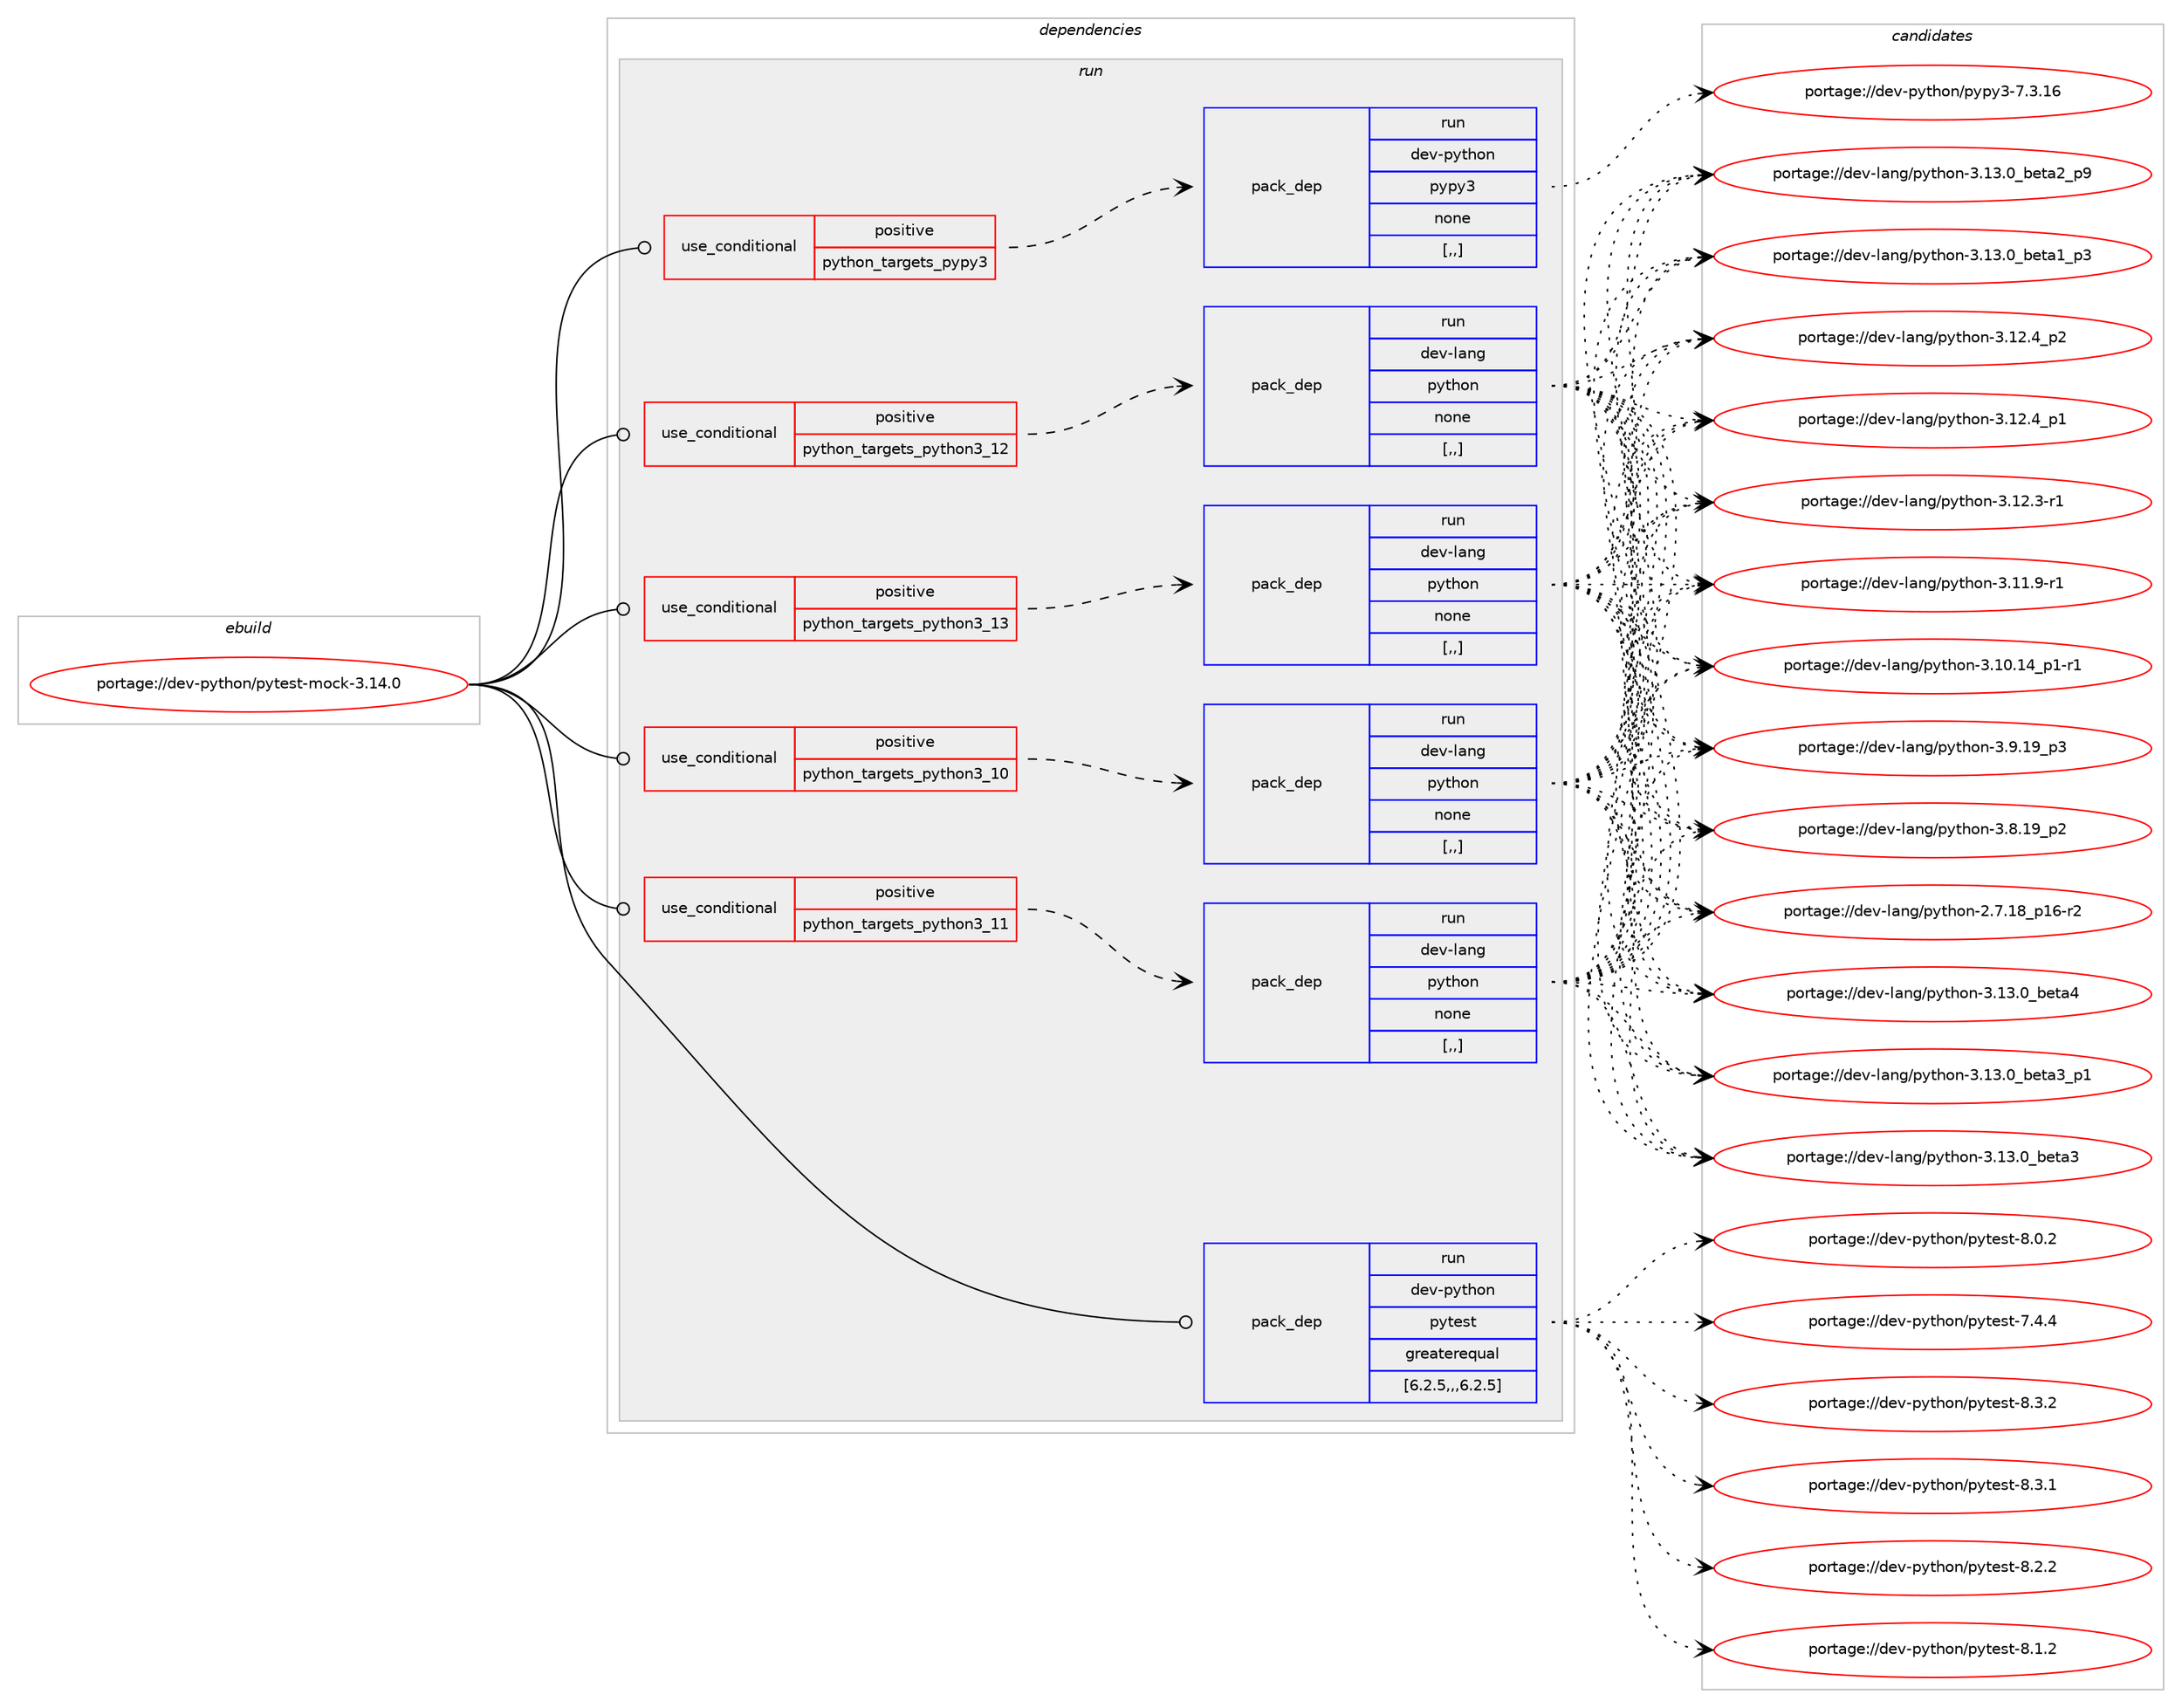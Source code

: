 digraph prolog {

# *************
# Graph options
# *************

newrank=true;
concentrate=true;
compound=true;
graph [rankdir=LR,fontname=Helvetica,fontsize=10,ranksep=1.5];#, ranksep=2.5, nodesep=0.2];
edge  [arrowhead=vee];
node  [fontname=Helvetica,fontsize=10];

# **********
# The ebuild
# **********

subgraph cluster_leftcol {
color=gray;
label=<<i>ebuild</i>>;
id [label="portage://dev-python/pytest-mock-3.14.0", color=red, width=4, href="../dev-python/pytest-mock-3.14.0.svg"];
}

# ****************
# The dependencies
# ****************

subgraph cluster_midcol {
color=gray;
label=<<i>dependencies</i>>;
subgraph cluster_compile {
fillcolor="#eeeeee";
style=filled;
label=<<i>compile</i>>;
}
subgraph cluster_compileandrun {
fillcolor="#eeeeee";
style=filled;
label=<<i>compile and run</i>>;
}
subgraph cluster_run {
fillcolor="#eeeeee";
style=filled;
label=<<i>run</i>>;
subgraph cond38033 {
dependency159455 [label=<<TABLE BORDER="0" CELLBORDER="1" CELLSPACING="0" CELLPADDING="4"><TR><TD ROWSPAN="3" CELLPADDING="10">use_conditional</TD></TR><TR><TD>positive</TD></TR><TR><TD>python_targets_pypy3</TD></TR></TABLE>>, shape=none, color=red];
subgraph pack120153 {
dependency159456 [label=<<TABLE BORDER="0" CELLBORDER="1" CELLSPACING="0" CELLPADDING="4" WIDTH="220"><TR><TD ROWSPAN="6" CELLPADDING="30">pack_dep</TD></TR><TR><TD WIDTH="110">run</TD></TR><TR><TD>dev-python</TD></TR><TR><TD>pypy3</TD></TR><TR><TD>none</TD></TR><TR><TD>[,,]</TD></TR></TABLE>>, shape=none, color=blue];
}
dependency159455:e -> dependency159456:w [weight=20,style="dashed",arrowhead="vee"];
}
id:e -> dependency159455:w [weight=20,style="solid",arrowhead="odot"];
subgraph cond38034 {
dependency159457 [label=<<TABLE BORDER="0" CELLBORDER="1" CELLSPACING="0" CELLPADDING="4"><TR><TD ROWSPAN="3" CELLPADDING="10">use_conditional</TD></TR><TR><TD>positive</TD></TR><TR><TD>python_targets_python3_10</TD></TR></TABLE>>, shape=none, color=red];
subgraph pack120154 {
dependency159458 [label=<<TABLE BORDER="0" CELLBORDER="1" CELLSPACING="0" CELLPADDING="4" WIDTH="220"><TR><TD ROWSPAN="6" CELLPADDING="30">pack_dep</TD></TR><TR><TD WIDTH="110">run</TD></TR><TR><TD>dev-lang</TD></TR><TR><TD>python</TD></TR><TR><TD>none</TD></TR><TR><TD>[,,]</TD></TR></TABLE>>, shape=none, color=blue];
}
dependency159457:e -> dependency159458:w [weight=20,style="dashed",arrowhead="vee"];
}
id:e -> dependency159457:w [weight=20,style="solid",arrowhead="odot"];
subgraph cond38035 {
dependency159459 [label=<<TABLE BORDER="0" CELLBORDER="1" CELLSPACING="0" CELLPADDING="4"><TR><TD ROWSPAN="3" CELLPADDING="10">use_conditional</TD></TR><TR><TD>positive</TD></TR><TR><TD>python_targets_python3_11</TD></TR></TABLE>>, shape=none, color=red];
subgraph pack120155 {
dependency159460 [label=<<TABLE BORDER="0" CELLBORDER="1" CELLSPACING="0" CELLPADDING="4" WIDTH="220"><TR><TD ROWSPAN="6" CELLPADDING="30">pack_dep</TD></TR><TR><TD WIDTH="110">run</TD></TR><TR><TD>dev-lang</TD></TR><TR><TD>python</TD></TR><TR><TD>none</TD></TR><TR><TD>[,,]</TD></TR></TABLE>>, shape=none, color=blue];
}
dependency159459:e -> dependency159460:w [weight=20,style="dashed",arrowhead="vee"];
}
id:e -> dependency159459:w [weight=20,style="solid",arrowhead="odot"];
subgraph cond38036 {
dependency159461 [label=<<TABLE BORDER="0" CELLBORDER="1" CELLSPACING="0" CELLPADDING="4"><TR><TD ROWSPAN="3" CELLPADDING="10">use_conditional</TD></TR><TR><TD>positive</TD></TR><TR><TD>python_targets_python3_12</TD></TR></TABLE>>, shape=none, color=red];
subgraph pack120156 {
dependency159462 [label=<<TABLE BORDER="0" CELLBORDER="1" CELLSPACING="0" CELLPADDING="4" WIDTH="220"><TR><TD ROWSPAN="6" CELLPADDING="30">pack_dep</TD></TR><TR><TD WIDTH="110">run</TD></TR><TR><TD>dev-lang</TD></TR><TR><TD>python</TD></TR><TR><TD>none</TD></TR><TR><TD>[,,]</TD></TR></TABLE>>, shape=none, color=blue];
}
dependency159461:e -> dependency159462:w [weight=20,style="dashed",arrowhead="vee"];
}
id:e -> dependency159461:w [weight=20,style="solid",arrowhead="odot"];
subgraph cond38037 {
dependency159463 [label=<<TABLE BORDER="0" CELLBORDER="1" CELLSPACING="0" CELLPADDING="4"><TR><TD ROWSPAN="3" CELLPADDING="10">use_conditional</TD></TR><TR><TD>positive</TD></TR><TR><TD>python_targets_python3_13</TD></TR></TABLE>>, shape=none, color=red];
subgraph pack120157 {
dependency159464 [label=<<TABLE BORDER="0" CELLBORDER="1" CELLSPACING="0" CELLPADDING="4" WIDTH="220"><TR><TD ROWSPAN="6" CELLPADDING="30">pack_dep</TD></TR><TR><TD WIDTH="110">run</TD></TR><TR><TD>dev-lang</TD></TR><TR><TD>python</TD></TR><TR><TD>none</TD></TR><TR><TD>[,,]</TD></TR></TABLE>>, shape=none, color=blue];
}
dependency159463:e -> dependency159464:w [weight=20,style="dashed",arrowhead="vee"];
}
id:e -> dependency159463:w [weight=20,style="solid",arrowhead="odot"];
subgraph pack120158 {
dependency159465 [label=<<TABLE BORDER="0" CELLBORDER="1" CELLSPACING="0" CELLPADDING="4" WIDTH="220"><TR><TD ROWSPAN="6" CELLPADDING="30">pack_dep</TD></TR><TR><TD WIDTH="110">run</TD></TR><TR><TD>dev-python</TD></TR><TR><TD>pytest</TD></TR><TR><TD>greaterequal</TD></TR><TR><TD>[6.2.5,,,6.2.5]</TD></TR></TABLE>>, shape=none, color=blue];
}
id:e -> dependency159465:w [weight=20,style="solid",arrowhead="odot"];
}
}

# **************
# The candidates
# **************

subgraph cluster_choices {
rank=same;
color=gray;
label=<<i>candidates</i>>;

subgraph choice120153 {
color=black;
nodesep=1;
choice10010111845112121116104111110471121211121215145554651464954 [label="portage://dev-python/pypy3-7.3.16", color=red, width=4,href="../dev-python/pypy3-7.3.16.svg"];
dependency159456:e -> choice10010111845112121116104111110471121211121215145554651464954:w [style=dotted,weight="100"];
}
subgraph choice120154 {
color=black;
nodesep=1;
choice1001011184510897110103471121211161041111104551464951464895981011169752 [label="portage://dev-lang/python-3.13.0_beta4", color=red, width=4,href="../dev-lang/python-3.13.0_beta4.svg"];
choice10010111845108971101034711212111610411111045514649514648959810111697519511249 [label="portage://dev-lang/python-3.13.0_beta3_p1", color=red, width=4,href="../dev-lang/python-3.13.0_beta3_p1.svg"];
choice1001011184510897110103471121211161041111104551464951464895981011169751 [label="portage://dev-lang/python-3.13.0_beta3", color=red, width=4,href="../dev-lang/python-3.13.0_beta3.svg"];
choice10010111845108971101034711212111610411111045514649514648959810111697509511257 [label="portage://dev-lang/python-3.13.0_beta2_p9", color=red, width=4,href="../dev-lang/python-3.13.0_beta2_p9.svg"];
choice10010111845108971101034711212111610411111045514649514648959810111697499511251 [label="portage://dev-lang/python-3.13.0_beta1_p3", color=red, width=4,href="../dev-lang/python-3.13.0_beta1_p3.svg"];
choice100101118451089711010347112121116104111110455146495046529511250 [label="portage://dev-lang/python-3.12.4_p2", color=red, width=4,href="../dev-lang/python-3.12.4_p2.svg"];
choice100101118451089711010347112121116104111110455146495046529511249 [label="portage://dev-lang/python-3.12.4_p1", color=red, width=4,href="../dev-lang/python-3.12.4_p1.svg"];
choice100101118451089711010347112121116104111110455146495046514511449 [label="portage://dev-lang/python-3.12.3-r1", color=red, width=4,href="../dev-lang/python-3.12.3-r1.svg"];
choice100101118451089711010347112121116104111110455146494946574511449 [label="portage://dev-lang/python-3.11.9-r1", color=red, width=4,href="../dev-lang/python-3.11.9-r1.svg"];
choice100101118451089711010347112121116104111110455146494846495295112494511449 [label="portage://dev-lang/python-3.10.14_p1-r1", color=red, width=4,href="../dev-lang/python-3.10.14_p1-r1.svg"];
choice100101118451089711010347112121116104111110455146574649579511251 [label="portage://dev-lang/python-3.9.19_p3", color=red, width=4,href="../dev-lang/python-3.9.19_p3.svg"];
choice100101118451089711010347112121116104111110455146564649579511250 [label="portage://dev-lang/python-3.8.19_p2", color=red, width=4,href="../dev-lang/python-3.8.19_p2.svg"];
choice100101118451089711010347112121116104111110455046554649569511249544511450 [label="portage://dev-lang/python-2.7.18_p16-r2", color=red, width=4,href="../dev-lang/python-2.7.18_p16-r2.svg"];
dependency159458:e -> choice1001011184510897110103471121211161041111104551464951464895981011169752:w [style=dotted,weight="100"];
dependency159458:e -> choice10010111845108971101034711212111610411111045514649514648959810111697519511249:w [style=dotted,weight="100"];
dependency159458:e -> choice1001011184510897110103471121211161041111104551464951464895981011169751:w [style=dotted,weight="100"];
dependency159458:e -> choice10010111845108971101034711212111610411111045514649514648959810111697509511257:w [style=dotted,weight="100"];
dependency159458:e -> choice10010111845108971101034711212111610411111045514649514648959810111697499511251:w [style=dotted,weight="100"];
dependency159458:e -> choice100101118451089711010347112121116104111110455146495046529511250:w [style=dotted,weight="100"];
dependency159458:e -> choice100101118451089711010347112121116104111110455146495046529511249:w [style=dotted,weight="100"];
dependency159458:e -> choice100101118451089711010347112121116104111110455146495046514511449:w [style=dotted,weight="100"];
dependency159458:e -> choice100101118451089711010347112121116104111110455146494946574511449:w [style=dotted,weight="100"];
dependency159458:e -> choice100101118451089711010347112121116104111110455146494846495295112494511449:w [style=dotted,weight="100"];
dependency159458:e -> choice100101118451089711010347112121116104111110455146574649579511251:w [style=dotted,weight="100"];
dependency159458:e -> choice100101118451089711010347112121116104111110455146564649579511250:w [style=dotted,weight="100"];
dependency159458:e -> choice100101118451089711010347112121116104111110455046554649569511249544511450:w [style=dotted,weight="100"];
}
subgraph choice120155 {
color=black;
nodesep=1;
choice1001011184510897110103471121211161041111104551464951464895981011169752 [label="portage://dev-lang/python-3.13.0_beta4", color=red, width=4,href="../dev-lang/python-3.13.0_beta4.svg"];
choice10010111845108971101034711212111610411111045514649514648959810111697519511249 [label="portage://dev-lang/python-3.13.0_beta3_p1", color=red, width=4,href="../dev-lang/python-3.13.0_beta3_p1.svg"];
choice1001011184510897110103471121211161041111104551464951464895981011169751 [label="portage://dev-lang/python-3.13.0_beta3", color=red, width=4,href="../dev-lang/python-3.13.0_beta3.svg"];
choice10010111845108971101034711212111610411111045514649514648959810111697509511257 [label="portage://dev-lang/python-3.13.0_beta2_p9", color=red, width=4,href="../dev-lang/python-3.13.0_beta2_p9.svg"];
choice10010111845108971101034711212111610411111045514649514648959810111697499511251 [label="portage://dev-lang/python-3.13.0_beta1_p3", color=red, width=4,href="../dev-lang/python-3.13.0_beta1_p3.svg"];
choice100101118451089711010347112121116104111110455146495046529511250 [label="portage://dev-lang/python-3.12.4_p2", color=red, width=4,href="../dev-lang/python-3.12.4_p2.svg"];
choice100101118451089711010347112121116104111110455146495046529511249 [label="portage://dev-lang/python-3.12.4_p1", color=red, width=4,href="../dev-lang/python-3.12.4_p1.svg"];
choice100101118451089711010347112121116104111110455146495046514511449 [label="portage://dev-lang/python-3.12.3-r1", color=red, width=4,href="../dev-lang/python-3.12.3-r1.svg"];
choice100101118451089711010347112121116104111110455146494946574511449 [label="portage://dev-lang/python-3.11.9-r1", color=red, width=4,href="../dev-lang/python-3.11.9-r1.svg"];
choice100101118451089711010347112121116104111110455146494846495295112494511449 [label="portage://dev-lang/python-3.10.14_p1-r1", color=red, width=4,href="../dev-lang/python-3.10.14_p1-r1.svg"];
choice100101118451089711010347112121116104111110455146574649579511251 [label="portage://dev-lang/python-3.9.19_p3", color=red, width=4,href="../dev-lang/python-3.9.19_p3.svg"];
choice100101118451089711010347112121116104111110455146564649579511250 [label="portage://dev-lang/python-3.8.19_p2", color=red, width=4,href="../dev-lang/python-3.8.19_p2.svg"];
choice100101118451089711010347112121116104111110455046554649569511249544511450 [label="portage://dev-lang/python-2.7.18_p16-r2", color=red, width=4,href="../dev-lang/python-2.7.18_p16-r2.svg"];
dependency159460:e -> choice1001011184510897110103471121211161041111104551464951464895981011169752:w [style=dotted,weight="100"];
dependency159460:e -> choice10010111845108971101034711212111610411111045514649514648959810111697519511249:w [style=dotted,weight="100"];
dependency159460:e -> choice1001011184510897110103471121211161041111104551464951464895981011169751:w [style=dotted,weight="100"];
dependency159460:e -> choice10010111845108971101034711212111610411111045514649514648959810111697509511257:w [style=dotted,weight="100"];
dependency159460:e -> choice10010111845108971101034711212111610411111045514649514648959810111697499511251:w [style=dotted,weight="100"];
dependency159460:e -> choice100101118451089711010347112121116104111110455146495046529511250:w [style=dotted,weight="100"];
dependency159460:e -> choice100101118451089711010347112121116104111110455146495046529511249:w [style=dotted,weight="100"];
dependency159460:e -> choice100101118451089711010347112121116104111110455146495046514511449:w [style=dotted,weight="100"];
dependency159460:e -> choice100101118451089711010347112121116104111110455146494946574511449:w [style=dotted,weight="100"];
dependency159460:e -> choice100101118451089711010347112121116104111110455146494846495295112494511449:w [style=dotted,weight="100"];
dependency159460:e -> choice100101118451089711010347112121116104111110455146574649579511251:w [style=dotted,weight="100"];
dependency159460:e -> choice100101118451089711010347112121116104111110455146564649579511250:w [style=dotted,weight="100"];
dependency159460:e -> choice100101118451089711010347112121116104111110455046554649569511249544511450:w [style=dotted,weight="100"];
}
subgraph choice120156 {
color=black;
nodesep=1;
choice1001011184510897110103471121211161041111104551464951464895981011169752 [label="portage://dev-lang/python-3.13.0_beta4", color=red, width=4,href="../dev-lang/python-3.13.0_beta4.svg"];
choice10010111845108971101034711212111610411111045514649514648959810111697519511249 [label="portage://dev-lang/python-3.13.0_beta3_p1", color=red, width=4,href="../dev-lang/python-3.13.0_beta3_p1.svg"];
choice1001011184510897110103471121211161041111104551464951464895981011169751 [label="portage://dev-lang/python-3.13.0_beta3", color=red, width=4,href="../dev-lang/python-3.13.0_beta3.svg"];
choice10010111845108971101034711212111610411111045514649514648959810111697509511257 [label="portage://dev-lang/python-3.13.0_beta2_p9", color=red, width=4,href="../dev-lang/python-3.13.0_beta2_p9.svg"];
choice10010111845108971101034711212111610411111045514649514648959810111697499511251 [label="portage://dev-lang/python-3.13.0_beta1_p3", color=red, width=4,href="../dev-lang/python-3.13.0_beta1_p3.svg"];
choice100101118451089711010347112121116104111110455146495046529511250 [label="portage://dev-lang/python-3.12.4_p2", color=red, width=4,href="../dev-lang/python-3.12.4_p2.svg"];
choice100101118451089711010347112121116104111110455146495046529511249 [label="portage://dev-lang/python-3.12.4_p1", color=red, width=4,href="../dev-lang/python-3.12.4_p1.svg"];
choice100101118451089711010347112121116104111110455146495046514511449 [label="portage://dev-lang/python-3.12.3-r1", color=red, width=4,href="../dev-lang/python-3.12.3-r1.svg"];
choice100101118451089711010347112121116104111110455146494946574511449 [label="portage://dev-lang/python-3.11.9-r1", color=red, width=4,href="../dev-lang/python-3.11.9-r1.svg"];
choice100101118451089711010347112121116104111110455146494846495295112494511449 [label="portage://dev-lang/python-3.10.14_p1-r1", color=red, width=4,href="../dev-lang/python-3.10.14_p1-r1.svg"];
choice100101118451089711010347112121116104111110455146574649579511251 [label="portage://dev-lang/python-3.9.19_p3", color=red, width=4,href="../dev-lang/python-3.9.19_p3.svg"];
choice100101118451089711010347112121116104111110455146564649579511250 [label="portage://dev-lang/python-3.8.19_p2", color=red, width=4,href="../dev-lang/python-3.8.19_p2.svg"];
choice100101118451089711010347112121116104111110455046554649569511249544511450 [label="portage://dev-lang/python-2.7.18_p16-r2", color=red, width=4,href="../dev-lang/python-2.7.18_p16-r2.svg"];
dependency159462:e -> choice1001011184510897110103471121211161041111104551464951464895981011169752:w [style=dotted,weight="100"];
dependency159462:e -> choice10010111845108971101034711212111610411111045514649514648959810111697519511249:w [style=dotted,weight="100"];
dependency159462:e -> choice1001011184510897110103471121211161041111104551464951464895981011169751:w [style=dotted,weight="100"];
dependency159462:e -> choice10010111845108971101034711212111610411111045514649514648959810111697509511257:w [style=dotted,weight="100"];
dependency159462:e -> choice10010111845108971101034711212111610411111045514649514648959810111697499511251:w [style=dotted,weight="100"];
dependency159462:e -> choice100101118451089711010347112121116104111110455146495046529511250:w [style=dotted,weight="100"];
dependency159462:e -> choice100101118451089711010347112121116104111110455146495046529511249:w [style=dotted,weight="100"];
dependency159462:e -> choice100101118451089711010347112121116104111110455146495046514511449:w [style=dotted,weight="100"];
dependency159462:e -> choice100101118451089711010347112121116104111110455146494946574511449:w [style=dotted,weight="100"];
dependency159462:e -> choice100101118451089711010347112121116104111110455146494846495295112494511449:w [style=dotted,weight="100"];
dependency159462:e -> choice100101118451089711010347112121116104111110455146574649579511251:w [style=dotted,weight="100"];
dependency159462:e -> choice100101118451089711010347112121116104111110455146564649579511250:w [style=dotted,weight="100"];
dependency159462:e -> choice100101118451089711010347112121116104111110455046554649569511249544511450:w [style=dotted,weight="100"];
}
subgraph choice120157 {
color=black;
nodesep=1;
choice1001011184510897110103471121211161041111104551464951464895981011169752 [label="portage://dev-lang/python-3.13.0_beta4", color=red, width=4,href="../dev-lang/python-3.13.0_beta4.svg"];
choice10010111845108971101034711212111610411111045514649514648959810111697519511249 [label="portage://dev-lang/python-3.13.0_beta3_p1", color=red, width=4,href="../dev-lang/python-3.13.0_beta3_p1.svg"];
choice1001011184510897110103471121211161041111104551464951464895981011169751 [label="portage://dev-lang/python-3.13.0_beta3", color=red, width=4,href="../dev-lang/python-3.13.0_beta3.svg"];
choice10010111845108971101034711212111610411111045514649514648959810111697509511257 [label="portage://dev-lang/python-3.13.0_beta2_p9", color=red, width=4,href="../dev-lang/python-3.13.0_beta2_p9.svg"];
choice10010111845108971101034711212111610411111045514649514648959810111697499511251 [label="portage://dev-lang/python-3.13.0_beta1_p3", color=red, width=4,href="../dev-lang/python-3.13.0_beta1_p3.svg"];
choice100101118451089711010347112121116104111110455146495046529511250 [label="portage://dev-lang/python-3.12.4_p2", color=red, width=4,href="../dev-lang/python-3.12.4_p2.svg"];
choice100101118451089711010347112121116104111110455146495046529511249 [label="portage://dev-lang/python-3.12.4_p1", color=red, width=4,href="../dev-lang/python-3.12.4_p1.svg"];
choice100101118451089711010347112121116104111110455146495046514511449 [label="portage://dev-lang/python-3.12.3-r1", color=red, width=4,href="../dev-lang/python-3.12.3-r1.svg"];
choice100101118451089711010347112121116104111110455146494946574511449 [label="portage://dev-lang/python-3.11.9-r1", color=red, width=4,href="../dev-lang/python-3.11.9-r1.svg"];
choice100101118451089711010347112121116104111110455146494846495295112494511449 [label="portage://dev-lang/python-3.10.14_p1-r1", color=red, width=4,href="../dev-lang/python-3.10.14_p1-r1.svg"];
choice100101118451089711010347112121116104111110455146574649579511251 [label="portage://dev-lang/python-3.9.19_p3", color=red, width=4,href="../dev-lang/python-3.9.19_p3.svg"];
choice100101118451089711010347112121116104111110455146564649579511250 [label="portage://dev-lang/python-3.8.19_p2", color=red, width=4,href="../dev-lang/python-3.8.19_p2.svg"];
choice100101118451089711010347112121116104111110455046554649569511249544511450 [label="portage://dev-lang/python-2.7.18_p16-r2", color=red, width=4,href="../dev-lang/python-2.7.18_p16-r2.svg"];
dependency159464:e -> choice1001011184510897110103471121211161041111104551464951464895981011169752:w [style=dotted,weight="100"];
dependency159464:e -> choice10010111845108971101034711212111610411111045514649514648959810111697519511249:w [style=dotted,weight="100"];
dependency159464:e -> choice1001011184510897110103471121211161041111104551464951464895981011169751:w [style=dotted,weight="100"];
dependency159464:e -> choice10010111845108971101034711212111610411111045514649514648959810111697509511257:w [style=dotted,weight="100"];
dependency159464:e -> choice10010111845108971101034711212111610411111045514649514648959810111697499511251:w [style=dotted,weight="100"];
dependency159464:e -> choice100101118451089711010347112121116104111110455146495046529511250:w [style=dotted,weight="100"];
dependency159464:e -> choice100101118451089711010347112121116104111110455146495046529511249:w [style=dotted,weight="100"];
dependency159464:e -> choice100101118451089711010347112121116104111110455146495046514511449:w [style=dotted,weight="100"];
dependency159464:e -> choice100101118451089711010347112121116104111110455146494946574511449:w [style=dotted,weight="100"];
dependency159464:e -> choice100101118451089711010347112121116104111110455146494846495295112494511449:w [style=dotted,weight="100"];
dependency159464:e -> choice100101118451089711010347112121116104111110455146574649579511251:w [style=dotted,weight="100"];
dependency159464:e -> choice100101118451089711010347112121116104111110455146564649579511250:w [style=dotted,weight="100"];
dependency159464:e -> choice100101118451089711010347112121116104111110455046554649569511249544511450:w [style=dotted,weight="100"];
}
subgraph choice120158 {
color=black;
nodesep=1;
choice1001011184511212111610411111047112121116101115116455646514650 [label="portage://dev-python/pytest-8.3.2", color=red, width=4,href="../dev-python/pytest-8.3.2.svg"];
choice1001011184511212111610411111047112121116101115116455646514649 [label="portage://dev-python/pytest-8.3.1", color=red, width=4,href="../dev-python/pytest-8.3.1.svg"];
choice1001011184511212111610411111047112121116101115116455646504650 [label="portage://dev-python/pytest-8.2.2", color=red, width=4,href="../dev-python/pytest-8.2.2.svg"];
choice1001011184511212111610411111047112121116101115116455646494650 [label="portage://dev-python/pytest-8.1.2", color=red, width=4,href="../dev-python/pytest-8.1.2.svg"];
choice1001011184511212111610411111047112121116101115116455646484650 [label="portage://dev-python/pytest-8.0.2", color=red, width=4,href="../dev-python/pytest-8.0.2.svg"];
choice1001011184511212111610411111047112121116101115116455546524652 [label="portage://dev-python/pytest-7.4.4", color=red, width=4,href="../dev-python/pytest-7.4.4.svg"];
dependency159465:e -> choice1001011184511212111610411111047112121116101115116455646514650:w [style=dotted,weight="100"];
dependency159465:e -> choice1001011184511212111610411111047112121116101115116455646514649:w [style=dotted,weight="100"];
dependency159465:e -> choice1001011184511212111610411111047112121116101115116455646504650:w [style=dotted,weight="100"];
dependency159465:e -> choice1001011184511212111610411111047112121116101115116455646494650:w [style=dotted,weight="100"];
dependency159465:e -> choice1001011184511212111610411111047112121116101115116455646484650:w [style=dotted,weight="100"];
dependency159465:e -> choice1001011184511212111610411111047112121116101115116455546524652:w [style=dotted,weight="100"];
}
}

}
